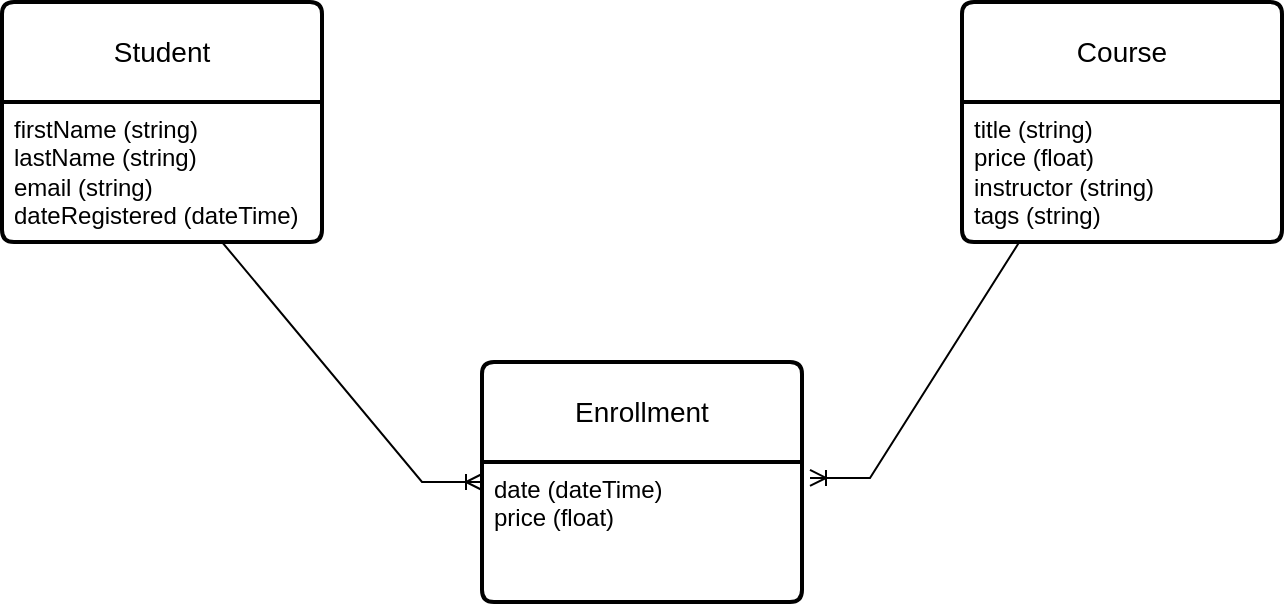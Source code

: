 <mxfile version="24.4.0" type="device">
  <diagram name="Page-1" id="ilkOjSHKH0YGuQOjbvGS">
    <mxGraphModel dx="1050" dy="530" grid="1" gridSize="10" guides="1" tooltips="1" connect="1" arrows="1" fold="1" page="1" pageScale="1" pageWidth="827" pageHeight="1169" math="0" shadow="0">
      <root>
        <mxCell id="0" />
        <mxCell id="1" parent="0" />
        <mxCell id="PUucSjbT_JeyXXuD1XuV-5" value="Course" style="swimlane;childLayout=stackLayout;horizontal=1;startSize=50;horizontalStack=0;rounded=1;fontSize=14;fontStyle=0;strokeWidth=2;resizeParent=0;resizeLast=1;shadow=0;dashed=0;align=center;arcSize=4;whiteSpace=wrap;html=1;" vertex="1" parent="1">
          <mxGeometry x="550" y="40" width="160" height="120" as="geometry" />
        </mxCell>
        <mxCell id="PUucSjbT_JeyXXuD1XuV-6" value="title (string)&lt;div&gt;price (float)&lt;/div&gt;&lt;div&gt;instructor (string)&lt;/div&gt;&lt;div&gt;tags (string)&lt;/div&gt;" style="align=left;strokeColor=none;fillColor=none;spacingLeft=4;fontSize=12;verticalAlign=top;resizable=0;rotatable=0;part=1;html=1;" vertex="1" parent="PUucSjbT_JeyXXuD1XuV-5">
          <mxGeometry y="50" width="160" height="70" as="geometry" />
        </mxCell>
        <mxCell id="PUucSjbT_JeyXXuD1XuV-7" value="Student" style="swimlane;childLayout=stackLayout;horizontal=1;startSize=50;horizontalStack=0;rounded=1;fontSize=14;fontStyle=0;strokeWidth=2;resizeParent=0;resizeLast=1;shadow=0;dashed=0;align=center;arcSize=4;whiteSpace=wrap;html=1;" vertex="1" parent="1">
          <mxGeometry x="70" y="40" width="160" height="120" as="geometry" />
        </mxCell>
        <mxCell id="PUucSjbT_JeyXXuD1XuV-8" value="firstName (string)&lt;div&gt;lastName (string)&lt;/div&gt;&lt;div&gt;email (string)&lt;/div&gt;&lt;div&gt;dateRegistered (dateTime)&lt;/div&gt;" style="align=left;strokeColor=none;fillColor=none;spacingLeft=4;fontSize=12;verticalAlign=top;resizable=0;rotatable=0;part=1;html=1;" vertex="1" parent="PUucSjbT_JeyXXuD1XuV-7">
          <mxGeometry y="50" width="160" height="70" as="geometry" />
        </mxCell>
        <mxCell id="PUucSjbT_JeyXXuD1XuV-11" value="Enrollment" style="swimlane;childLayout=stackLayout;horizontal=1;startSize=50;horizontalStack=0;rounded=1;fontSize=14;fontStyle=0;strokeWidth=2;resizeParent=0;resizeLast=1;shadow=0;dashed=0;align=center;arcSize=4;whiteSpace=wrap;html=1;" vertex="1" parent="1">
          <mxGeometry x="310" y="220" width="160" height="120" as="geometry" />
        </mxCell>
        <mxCell id="PUucSjbT_JeyXXuD1XuV-12" value="date (dateTime)&lt;div&gt;price (float)&lt;/div&gt;" style="align=left;strokeColor=none;fillColor=none;spacingLeft=4;fontSize=12;verticalAlign=top;resizable=0;rotatable=0;part=1;html=1;" vertex="1" parent="PUucSjbT_JeyXXuD1XuV-11">
          <mxGeometry y="50" width="160" height="70" as="geometry" />
        </mxCell>
        <mxCell id="PUucSjbT_JeyXXuD1XuV-13" value="" style="edgeStyle=entityRelationEdgeStyle;fontSize=12;html=1;endArrow=ERoneToMany;rounded=0;exitX=0.365;exitY=1.006;exitDx=0;exitDy=0;exitPerimeter=0;entryX=1.025;entryY=0.114;entryDx=0;entryDy=0;entryPerimeter=0;" edge="1" parent="1" source="PUucSjbT_JeyXXuD1XuV-6" target="PUucSjbT_JeyXXuD1XuV-12">
          <mxGeometry width="100" height="100" relative="1" as="geometry">
            <mxPoint x="530" y="330" as="sourcePoint" />
            <mxPoint x="630" y="230" as="targetPoint" />
          </mxGeometry>
        </mxCell>
        <mxCell id="PUucSjbT_JeyXXuD1XuV-14" value="" style="edgeStyle=entityRelationEdgeStyle;fontSize=12;html=1;endArrow=ERoneToMany;rounded=0;entryX=0;entryY=0.5;entryDx=0;entryDy=0;exitX=0.5;exitY=1;exitDx=0;exitDy=0;" edge="1" parent="1" source="PUucSjbT_JeyXXuD1XuV-8" target="PUucSjbT_JeyXXuD1XuV-11">
          <mxGeometry width="100" height="100" relative="1" as="geometry">
            <mxPoint x="70" y="320" as="sourcePoint" />
            <mxPoint x="170" y="220" as="targetPoint" />
          </mxGeometry>
        </mxCell>
      </root>
    </mxGraphModel>
  </diagram>
</mxfile>
